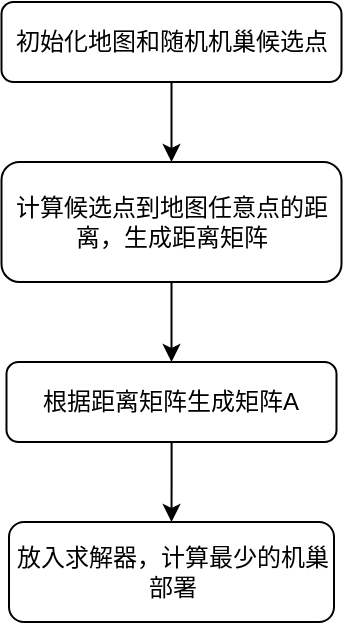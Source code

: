 <mxfile version="26.0.6">
  <diagram id="C5RBs43oDa-KdzZeNtuy" name="Page-1">
    <mxGraphModel dx="1050" dy="538" grid="1" gridSize="10" guides="1" tooltips="1" connect="1" arrows="1" fold="1" page="1" pageScale="1" pageWidth="827" pageHeight="1169" math="0" shadow="0">
      <root>
        <mxCell id="WIyWlLk6GJQsqaUBKTNV-0" />
        <mxCell id="WIyWlLk6GJQsqaUBKTNV-1" parent="WIyWlLk6GJQsqaUBKTNV-0" />
        <mxCell id="ZRiODIRtR-y07qntYdJK-3" value="" style="edgeStyle=orthogonalEdgeStyle;rounded=0;orthogonalLoop=1;jettySize=auto;html=1;" edge="1" parent="WIyWlLk6GJQsqaUBKTNV-1" source="WIyWlLk6GJQsqaUBKTNV-3" target="ZRiODIRtR-y07qntYdJK-2">
          <mxGeometry relative="1" as="geometry" />
        </mxCell>
        <mxCell id="WIyWlLk6GJQsqaUBKTNV-3" value="初始化地图和随机机巢候选点" style="rounded=1;whiteSpace=wrap;html=1;fontSize=12;glass=0;strokeWidth=1;shadow=0;" parent="WIyWlLk6GJQsqaUBKTNV-1" vertex="1">
          <mxGeometry x="133.75" y="80" width="170" height="40" as="geometry" />
        </mxCell>
        <mxCell id="ZRiODIRtR-y07qntYdJK-5" value="" style="edgeStyle=orthogonalEdgeStyle;rounded=0;orthogonalLoop=1;jettySize=auto;html=1;" edge="1" parent="WIyWlLk6GJQsqaUBKTNV-1" source="ZRiODIRtR-y07qntYdJK-2" target="ZRiODIRtR-y07qntYdJK-4">
          <mxGeometry relative="1" as="geometry" />
        </mxCell>
        <mxCell id="ZRiODIRtR-y07qntYdJK-2" value="计算候选点到地图任意点的距离，生成距离矩阵" style="whiteSpace=wrap;html=1;rounded=1;glass=0;strokeWidth=1;shadow=0;" vertex="1" parent="WIyWlLk6GJQsqaUBKTNV-1">
          <mxGeometry x="133.75" y="160" width="170" height="60" as="geometry" />
        </mxCell>
        <mxCell id="ZRiODIRtR-y07qntYdJK-7" value="" style="edgeStyle=orthogonalEdgeStyle;rounded=0;orthogonalLoop=1;jettySize=auto;html=1;" edge="1" parent="WIyWlLk6GJQsqaUBKTNV-1" source="ZRiODIRtR-y07qntYdJK-4" target="ZRiODIRtR-y07qntYdJK-6">
          <mxGeometry relative="1" as="geometry" />
        </mxCell>
        <mxCell id="ZRiODIRtR-y07qntYdJK-4" value="根据距离矩阵生成矩阵A" style="whiteSpace=wrap;html=1;rounded=1;glass=0;strokeWidth=1;shadow=0;" vertex="1" parent="WIyWlLk6GJQsqaUBKTNV-1">
          <mxGeometry x="136.25" y="260" width="165" height="40" as="geometry" />
        </mxCell>
        <mxCell id="ZRiODIRtR-y07qntYdJK-6" value="放入求解器，计算最少的机巢部署" style="whiteSpace=wrap;html=1;rounded=1;glass=0;strokeWidth=1;shadow=0;" vertex="1" parent="WIyWlLk6GJQsqaUBKTNV-1">
          <mxGeometry x="137.5" y="340" width="162.5" height="50" as="geometry" />
        </mxCell>
      </root>
    </mxGraphModel>
  </diagram>
</mxfile>
